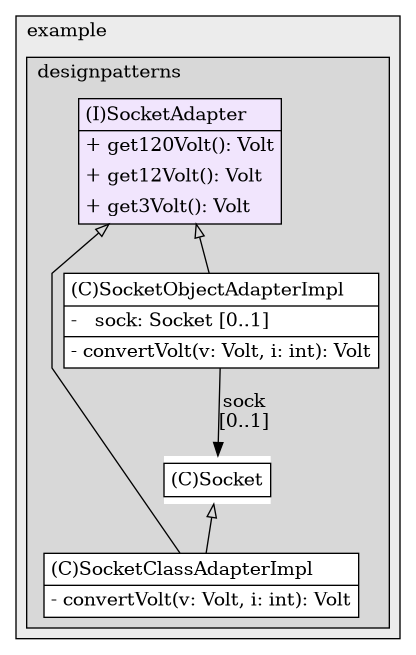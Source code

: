 @startuml

/' diagram meta data start
config=StructureConfiguration;
{
  "projectClassification": {
    "searchMode": "OpenProject", // OpenProject, AllProjects
    "includedProjects": "",
    "pathEndKeywords": "*.impl",
    "isClientPath": "",
    "isClientName": "",
    "isTestPath": "",
    "isTestName": "",
    "isMappingPath": "",
    "isMappingName": "",
    "isDataAccessPath": "",
    "isDataAccessName": "",
    "isDataStructurePath": "",
    "isDataStructureName": "",
    "isInterfaceStructuresPath": "",
    "isInterfaceStructuresName": "",
    "isEntryPointPath": "",
    "isEntryPointName": "",
    "treatFinalFieldsAsMandatory": false
  },
  "graphRestriction": {
    "classPackageExcludeFilter": "",
    "classPackageIncludeFilter": "",
    "classNameExcludeFilter": "",
    "classNameIncludeFilter": "",
    "methodNameExcludeFilter": "",
    "methodNameIncludeFilter": "",
    "removeByInheritance": "", // inheritance/annotation based filtering is done in a second step
    "removeByAnnotation": "",
    "removeByClassPackage": "", // cleanup the graph after inheritance/annotation based filtering is done
    "removeByClassName": "",
    "cutMappings": false,
    "cutEnum": true,
    "cutTests": true,
    "cutClient": true,
    "cutDataAccess": false,
    "cutInterfaceStructures": false,
    "cutDataStructures": false,
    "cutGetterAndSetter": true,
    "cutConstructors": true
  },
  "graphTraversal": {
    "forwardDepth": 6,
    "backwardDepth": 6,
    "classPackageExcludeFilter": "",
    "classPackageIncludeFilter": "",
    "classNameExcludeFilter": "",
    "classNameIncludeFilter": "",
    "methodNameExcludeFilter": "",
    "methodNameIncludeFilter": "",
    "hideMappings": false,
    "hideDataStructures": false,
    "hidePrivateMethods": true,
    "hideInterfaceCalls": true, // indirection: implementation -> interface (is hidden) -> implementation
    "onlyShowApplicationEntryPoints": false, // root node is included
    "useMethodCallsForStructureDiagram": "ForwardOnly" // ForwardOnly, BothDirections, No
  },
  "details": {
    "aggregation": "GroupByClass", // ByClass, GroupByClass, None
    "showClassGenericTypes": true,
    "showMethods": true,
    "showMethodParameterNames": true,
    "showMethodParameterTypes": true,
    "showMethodReturnType": true,
    "showPackageLevels": 2,
    "showDetailedClassStructure": true
  },
  "rootClass": "org.example.designpatterns.structural.adapter.volt.SocketAdapter",
  "extensionCallbackMethod": "" // qualified.class.name#methodName - signature: public static String method(String)
}
diagram meta data end '/



digraph g {
    rankdir="TB"
    splines=polyline
    

'nodes 
subgraph cluster_1322970774 { 
   	label=example
	labeljust=l
	fillcolor="#ececec"
	style=filled
   
   subgraph cluster_1611567195 { 
   	label=designpatterns
	labeljust=l
	fillcolor="#d8d8d8"
	style=filled
   
   Socket1872317518[
	label=<<TABLE BORDER="1" CELLBORDER="0" CELLPADDING="4" CELLSPACING="0">
<TR><TD ALIGN="LEFT" >(C)Socket</TD></TR>
</TABLE>>
	style=filled
	margin=0
	shape=plaintext
	fillcolor="#FFFFFF"
];

SocketAdapter1872317518[
	label=<<TABLE BORDER="1" CELLBORDER="0" CELLPADDING="4" CELLSPACING="0">
<TR><TD ALIGN="LEFT" >(I)SocketAdapter</TD></TR>
<HR/>
<TR><TD ALIGN="LEFT" >+ get120Volt(): Volt</TD></TR>
<TR><TD ALIGN="LEFT" >+ get12Volt(): Volt</TD></TR>
<TR><TD ALIGN="LEFT" >+ get3Volt(): Volt</TD></TR>
</TABLE>>
	style=filled
	margin=0
	shape=plaintext
	fillcolor="#F1E5FD"
];

SocketClassAdapterImpl1872317518[
	label=<<TABLE BORDER="1" CELLBORDER="0" CELLPADDING="4" CELLSPACING="0">
<TR><TD ALIGN="LEFT" >(C)SocketClassAdapterImpl</TD></TR>
<HR/>
<TR><TD ALIGN="LEFT" >- convertVolt(v: Volt, i: int): Volt</TD></TR>
</TABLE>>
	style=filled
	margin=0
	shape=plaintext
	fillcolor="#FFFFFF"
];

SocketObjectAdapterImpl1872317518[
	label=<<TABLE BORDER="1" CELLBORDER="0" CELLPADDING="4" CELLSPACING="0">
<TR><TD ALIGN="LEFT" >(C)SocketObjectAdapterImpl</TD></TR>
<HR/>
<TR><TD ALIGN="LEFT" >-   sock: Socket [0..1]</TD></TR>
<HR/>
<TR><TD ALIGN="LEFT" >- convertVolt(v: Volt, i: int): Volt</TD></TR>
</TABLE>>
	style=filled
	margin=0
	shape=plaintext
	fillcolor="#FFFFFF"
];
} 
} 

'edges    
Socket1872317518 -> SocketClassAdapterImpl1872317518[arrowhead=none, arrowtail=empty, dir=both];
SocketAdapter1872317518 -> SocketClassAdapterImpl1872317518[arrowhead=none, arrowtail=empty, dir=both];
SocketAdapter1872317518 -> SocketObjectAdapterImpl1872317518[arrowhead=none, arrowtail=empty, dir=both];
SocketObjectAdapterImpl1872317518 -> Socket1872317518[label="sock
[0..1]"];
    
}
@enduml